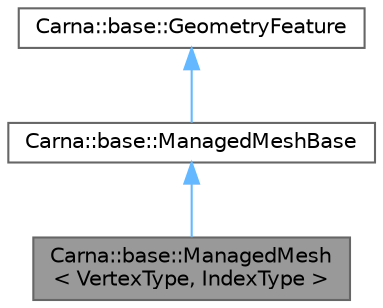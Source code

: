 digraph "Carna::base::ManagedMesh&lt; VertexType, IndexType &gt;"
{
 // LATEX_PDF_SIZE
  bgcolor="transparent";
  edge [fontname=Helvetica,fontsize=10,labelfontname=Helvetica,labelfontsize=10];
  node [fontname=Helvetica,fontsize=10,shape=box,height=0.2,width=0.4];
  Node1 [id="Node000001",label="Carna::base::ManagedMesh\l\< VertexType, IndexType \>",height=0.2,width=0.4,color="gray40", fillcolor="grey60", style="filled", fontcolor="black",tooltip="Implements MeshBase class for particular VertexType and IndexType."];
  Node2 -> Node1 [id="edge1_Node000001_Node000002",dir="back",color="steelblue1",style="solid",tooltip=" "];
  Node2 [id="Node000002",label="Carna::base::ManagedMeshBase",height=0.2,width=0.4,color="gray40", fillcolor="white", style="filled",URL="$classCarna_1_1base_1_1ManagedMeshBase.html",tooltip="Represents MeshBase object whose lifetime is managed by instances of this class. This is a format-ind..."];
  Node3 -> Node2 [id="edge2_Node000002_Node000003",dir="back",color="steelblue1",style="solid",tooltip=" "];
  Node3 [id="Node000003",label="Carna::base::GeometryFeature",height=0.2,width=0.4,color="gray40", fillcolor="white", style="filled",URL="$classCarna_1_1base_1_1GeometryFeature.html",tooltip="Represents \"components\" that are aggregated by Geometry objects. Closer description is given here."];
}
